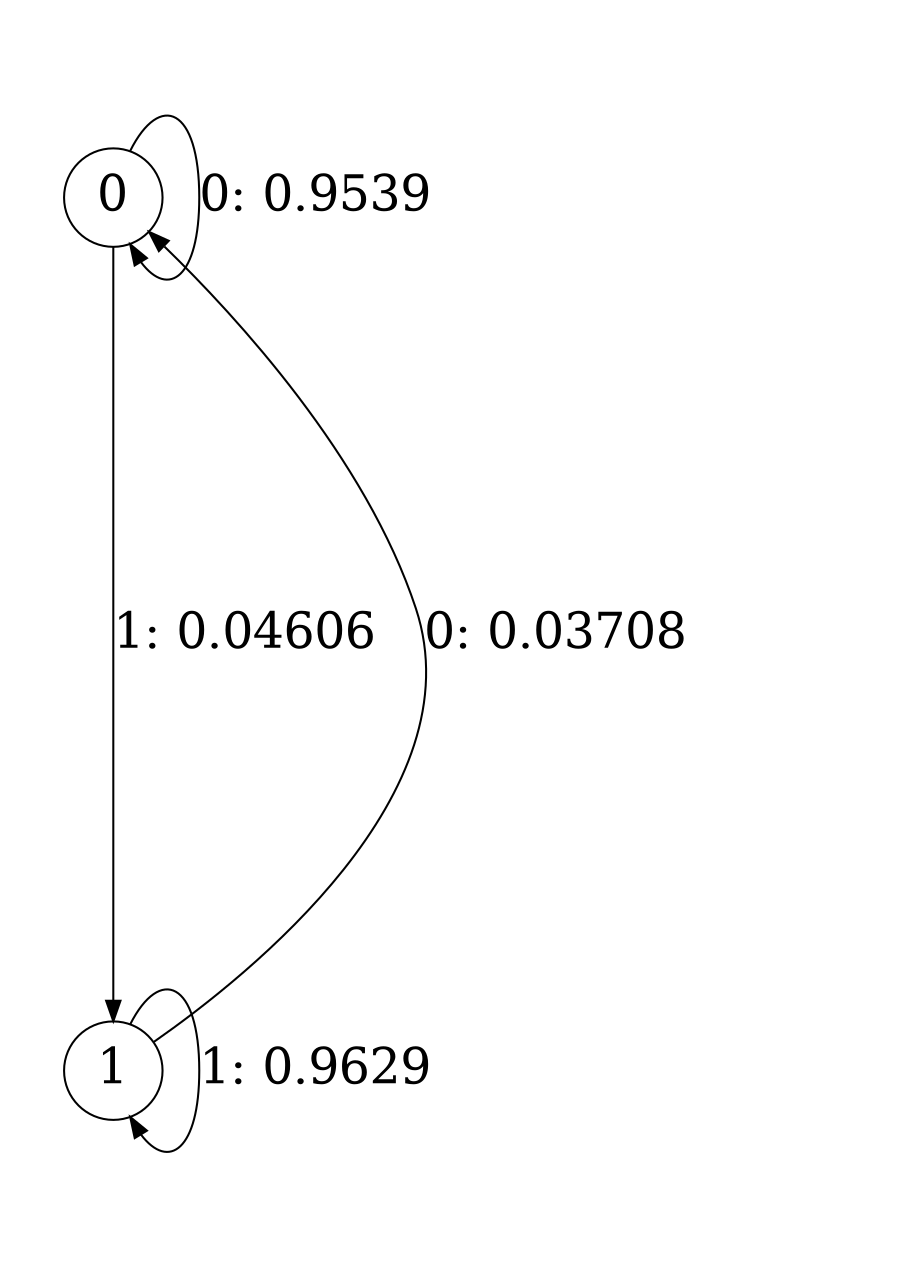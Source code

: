 digraph "ch1_both_grouped_ms_L5" {
size = "6,8.5";
ratio = "fill";
node [shape = circle];
node [fontsize = 24];
edge [fontsize = 24];
0 -> 0 [label = "0: 0.9539   "];
0 -> 1 [label = "1: 0.04606  "];
1 -> 0 [label = "0: 0.03708  "];
1 -> 1 [label = "1: 0.9629   "];
}